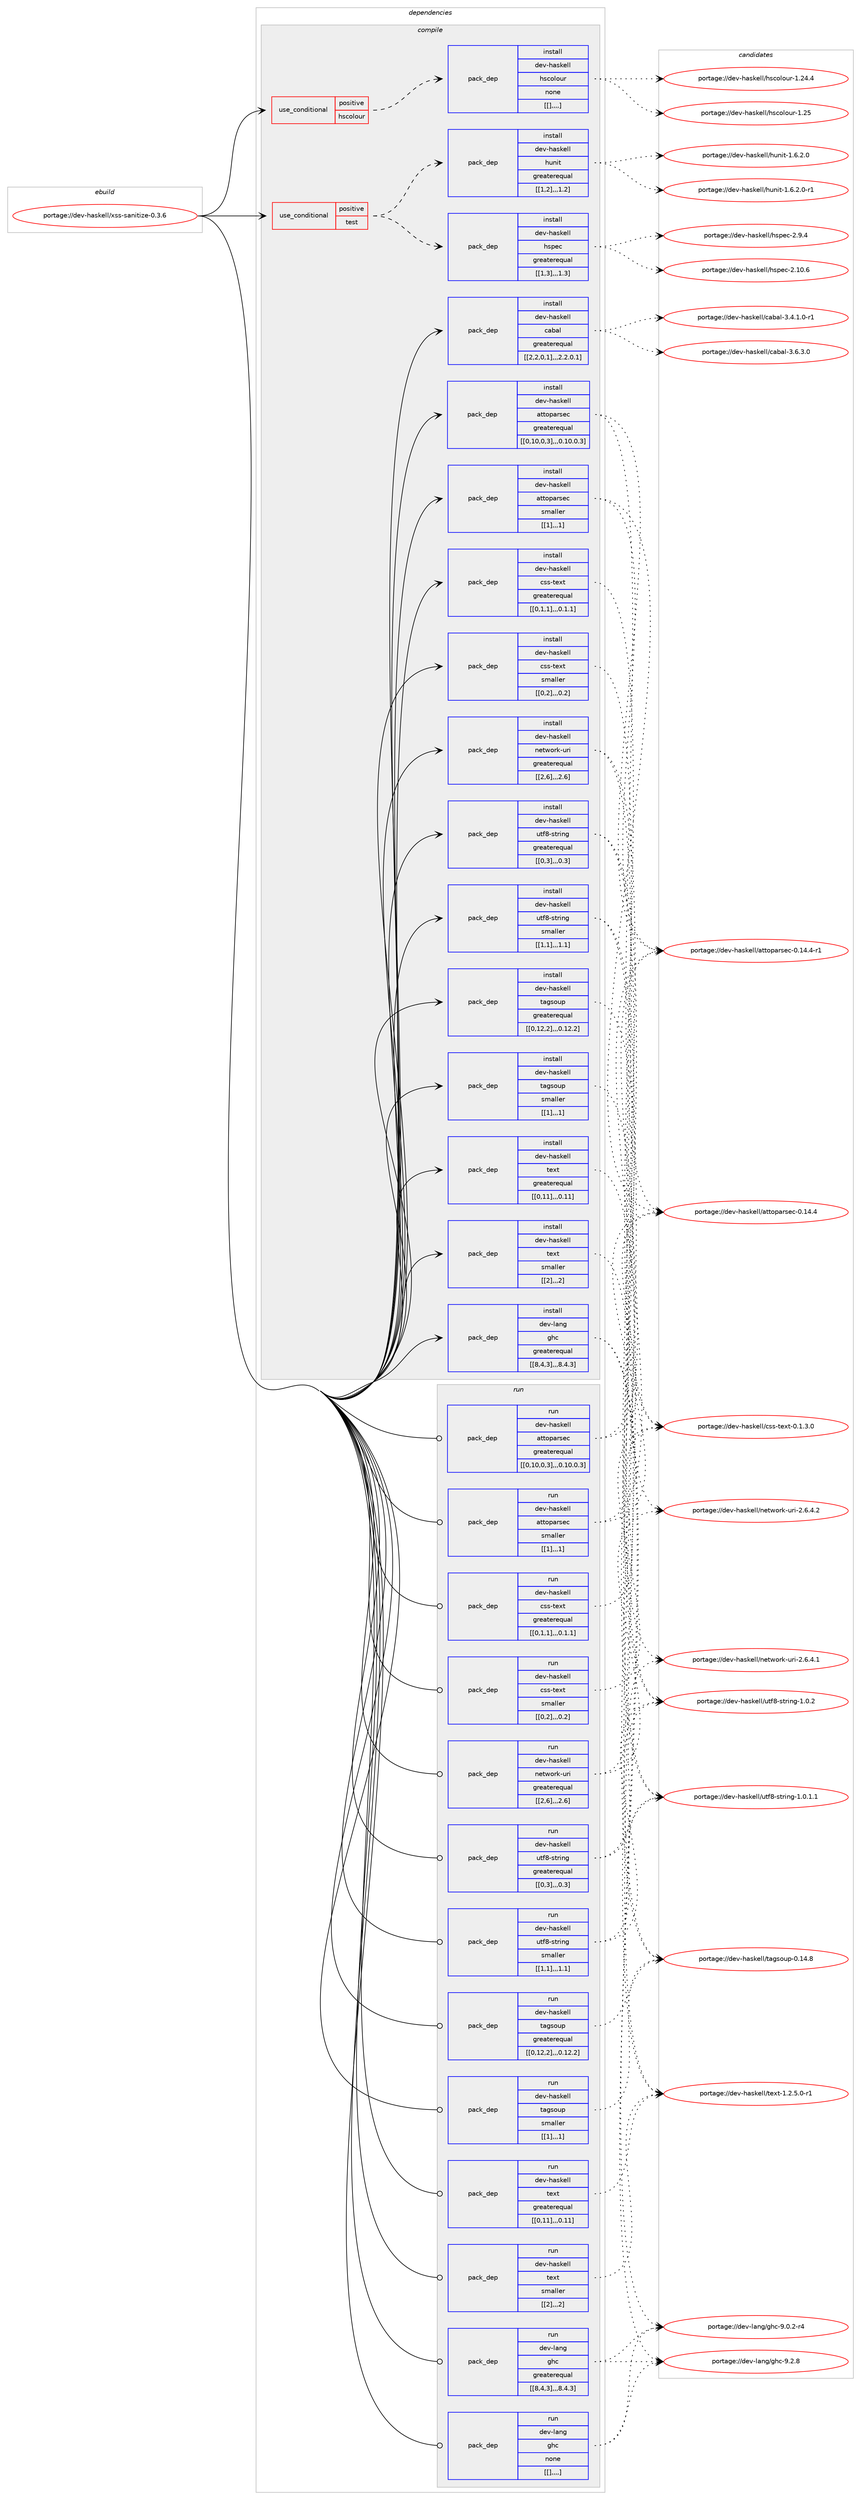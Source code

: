 digraph prolog {

# *************
# Graph options
# *************

newrank=true;
concentrate=true;
compound=true;
graph [rankdir=LR,fontname=Helvetica,fontsize=10,ranksep=1.5];#, ranksep=2.5, nodesep=0.2];
edge  [arrowhead=vee];
node  [fontname=Helvetica,fontsize=10];

# **********
# The ebuild
# **********

subgraph cluster_leftcol {
color=gray;
label=<<i>ebuild</i>>;
id [label="portage://dev-haskell/xss-sanitize-0.3.6", color=red, width=4, href="../dev-haskell/xss-sanitize-0.3.6.svg"];
}

# ****************
# The dependencies
# ****************

subgraph cluster_midcol {
color=gray;
label=<<i>dependencies</i>>;
subgraph cluster_compile {
fillcolor="#eeeeee";
style=filled;
label=<<i>compile</i>>;
subgraph cond23174 {
dependency94909 [label=<<TABLE BORDER="0" CELLBORDER="1" CELLSPACING="0" CELLPADDING="4"><TR><TD ROWSPAN="3" CELLPADDING="10">use_conditional</TD></TR><TR><TD>positive</TD></TR><TR><TD>hscolour</TD></TR></TABLE>>, shape=none, color=red];
subgraph pack70639 {
dependency94929 [label=<<TABLE BORDER="0" CELLBORDER="1" CELLSPACING="0" CELLPADDING="4" WIDTH="220"><TR><TD ROWSPAN="6" CELLPADDING="30">pack_dep</TD></TR><TR><TD WIDTH="110">install</TD></TR><TR><TD>dev-haskell</TD></TR><TR><TD>hscolour</TD></TR><TR><TD>none</TD></TR><TR><TD>[[],,,,]</TD></TR></TABLE>>, shape=none, color=blue];
}
dependency94909:e -> dependency94929:w [weight=20,style="dashed",arrowhead="vee"];
}
id:e -> dependency94909:w [weight=20,style="solid",arrowhead="vee"];
subgraph cond23176 {
dependency94954 [label=<<TABLE BORDER="0" CELLBORDER="1" CELLSPACING="0" CELLPADDING="4"><TR><TD ROWSPAN="3" CELLPADDING="10">use_conditional</TD></TR><TR><TD>positive</TD></TR><TR><TD>test</TD></TR></TABLE>>, shape=none, color=red];
subgraph pack70659 {
dependency94956 [label=<<TABLE BORDER="0" CELLBORDER="1" CELLSPACING="0" CELLPADDING="4" WIDTH="220"><TR><TD ROWSPAN="6" CELLPADDING="30">pack_dep</TD></TR><TR><TD WIDTH="110">install</TD></TR><TR><TD>dev-haskell</TD></TR><TR><TD>hspec</TD></TR><TR><TD>greaterequal</TD></TR><TR><TD>[[1,3],,,1.3]</TD></TR></TABLE>>, shape=none, color=blue];
}
dependency94954:e -> dependency94956:w [weight=20,style="dashed",arrowhead="vee"];
subgraph pack70698 {
dependency95028 [label=<<TABLE BORDER="0" CELLBORDER="1" CELLSPACING="0" CELLPADDING="4" WIDTH="220"><TR><TD ROWSPAN="6" CELLPADDING="30">pack_dep</TD></TR><TR><TD WIDTH="110">install</TD></TR><TR><TD>dev-haskell</TD></TR><TR><TD>hunit</TD></TR><TR><TD>greaterequal</TD></TR><TR><TD>[[1,2],,,1.2]</TD></TR></TABLE>>, shape=none, color=blue];
}
dependency94954:e -> dependency95028:w [weight=20,style="dashed",arrowhead="vee"];
}
id:e -> dependency94954:w [weight=20,style="solid",arrowhead="vee"];
subgraph pack70735 {
dependency95079 [label=<<TABLE BORDER="0" CELLBORDER="1" CELLSPACING="0" CELLPADDING="4" WIDTH="220"><TR><TD ROWSPAN="6" CELLPADDING="30">pack_dep</TD></TR><TR><TD WIDTH="110">install</TD></TR><TR><TD>dev-haskell</TD></TR><TR><TD>attoparsec</TD></TR><TR><TD>greaterequal</TD></TR><TR><TD>[[0,10,0,3],,,0.10.0.3]</TD></TR></TABLE>>, shape=none, color=blue];
}
id:e -> dependency95079:w [weight=20,style="solid",arrowhead="vee"];
subgraph pack70797 {
dependency95133 [label=<<TABLE BORDER="0" CELLBORDER="1" CELLSPACING="0" CELLPADDING="4" WIDTH="220"><TR><TD ROWSPAN="6" CELLPADDING="30">pack_dep</TD></TR><TR><TD WIDTH="110">install</TD></TR><TR><TD>dev-haskell</TD></TR><TR><TD>attoparsec</TD></TR><TR><TD>smaller</TD></TR><TR><TD>[[1],,,1]</TD></TR></TABLE>>, shape=none, color=blue];
}
id:e -> dependency95133:w [weight=20,style="solid",arrowhead="vee"];
subgraph pack70833 {
dependency95135 [label=<<TABLE BORDER="0" CELLBORDER="1" CELLSPACING="0" CELLPADDING="4" WIDTH="220"><TR><TD ROWSPAN="6" CELLPADDING="30">pack_dep</TD></TR><TR><TD WIDTH="110">install</TD></TR><TR><TD>dev-haskell</TD></TR><TR><TD>cabal</TD></TR><TR><TD>greaterequal</TD></TR><TR><TD>[[2,2,0,1],,,2.2.0.1]</TD></TR></TABLE>>, shape=none, color=blue];
}
id:e -> dependency95135:w [weight=20,style="solid",arrowhead="vee"];
subgraph pack70866 {
dependency95173 [label=<<TABLE BORDER="0" CELLBORDER="1" CELLSPACING="0" CELLPADDING="4" WIDTH="220"><TR><TD ROWSPAN="6" CELLPADDING="30">pack_dep</TD></TR><TR><TD WIDTH="110">install</TD></TR><TR><TD>dev-haskell</TD></TR><TR><TD>css-text</TD></TR><TR><TD>greaterequal</TD></TR><TR><TD>[[0,1,1],,,0.1.1]</TD></TR></TABLE>>, shape=none, color=blue];
}
id:e -> dependency95173:w [weight=20,style="solid",arrowhead="vee"];
subgraph pack70918 {
dependency95258 [label=<<TABLE BORDER="0" CELLBORDER="1" CELLSPACING="0" CELLPADDING="4" WIDTH="220"><TR><TD ROWSPAN="6" CELLPADDING="30">pack_dep</TD></TR><TR><TD WIDTH="110">install</TD></TR><TR><TD>dev-haskell</TD></TR><TR><TD>css-text</TD></TR><TR><TD>smaller</TD></TR><TR><TD>[[0,2],,,0.2]</TD></TR></TABLE>>, shape=none, color=blue];
}
id:e -> dependency95258:w [weight=20,style="solid",arrowhead="vee"];
subgraph pack70959 {
dependency95277 [label=<<TABLE BORDER="0" CELLBORDER="1" CELLSPACING="0" CELLPADDING="4" WIDTH="220"><TR><TD ROWSPAN="6" CELLPADDING="30">pack_dep</TD></TR><TR><TD WIDTH="110">install</TD></TR><TR><TD>dev-haskell</TD></TR><TR><TD>network-uri</TD></TR><TR><TD>greaterequal</TD></TR><TR><TD>[[2,6],,,2.6]</TD></TR></TABLE>>, shape=none, color=blue];
}
id:e -> dependency95277:w [weight=20,style="solid",arrowhead="vee"];
subgraph pack71000 {
dependency95365 [label=<<TABLE BORDER="0" CELLBORDER="1" CELLSPACING="0" CELLPADDING="4" WIDTH="220"><TR><TD ROWSPAN="6" CELLPADDING="30">pack_dep</TD></TR><TR><TD WIDTH="110">install</TD></TR><TR><TD>dev-haskell</TD></TR><TR><TD>tagsoup</TD></TR><TR><TD>greaterequal</TD></TR><TR><TD>[[0,12,2],,,0.12.2]</TD></TR></TABLE>>, shape=none, color=blue];
}
id:e -> dependency95365:w [weight=20,style="solid",arrowhead="vee"];
subgraph pack71041 {
dependency95370 [label=<<TABLE BORDER="0" CELLBORDER="1" CELLSPACING="0" CELLPADDING="4" WIDTH="220"><TR><TD ROWSPAN="6" CELLPADDING="30">pack_dep</TD></TR><TR><TD WIDTH="110">install</TD></TR><TR><TD>dev-haskell</TD></TR><TR><TD>tagsoup</TD></TR><TR><TD>smaller</TD></TR><TR><TD>[[1],,,1]</TD></TR></TABLE>>, shape=none, color=blue];
}
id:e -> dependency95370:w [weight=20,style="solid",arrowhead="vee"];
subgraph pack71046 {
dependency95376 [label=<<TABLE BORDER="0" CELLBORDER="1" CELLSPACING="0" CELLPADDING="4" WIDTH="220"><TR><TD ROWSPAN="6" CELLPADDING="30">pack_dep</TD></TR><TR><TD WIDTH="110">install</TD></TR><TR><TD>dev-haskell</TD></TR><TR><TD>text</TD></TR><TR><TD>greaterequal</TD></TR><TR><TD>[[0,11],,,0.11]</TD></TR></TABLE>>, shape=none, color=blue];
}
id:e -> dependency95376:w [weight=20,style="solid",arrowhead="vee"];
subgraph pack71055 {
dependency95470 [label=<<TABLE BORDER="0" CELLBORDER="1" CELLSPACING="0" CELLPADDING="4" WIDTH="220"><TR><TD ROWSPAN="6" CELLPADDING="30">pack_dep</TD></TR><TR><TD WIDTH="110">install</TD></TR><TR><TD>dev-haskell</TD></TR><TR><TD>text</TD></TR><TR><TD>smaller</TD></TR><TR><TD>[[2],,,2]</TD></TR></TABLE>>, shape=none, color=blue];
}
id:e -> dependency95470:w [weight=20,style="solid",arrowhead="vee"];
subgraph pack71192 {
dependency95547 [label=<<TABLE BORDER="0" CELLBORDER="1" CELLSPACING="0" CELLPADDING="4" WIDTH="220"><TR><TD ROWSPAN="6" CELLPADDING="30">pack_dep</TD></TR><TR><TD WIDTH="110">install</TD></TR><TR><TD>dev-haskell</TD></TR><TR><TD>utf8-string</TD></TR><TR><TD>greaterequal</TD></TR><TR><TD>[[0,3],,,0.3]</TD></TR></TABLE>>, shape=none, color=blue];
}
id:e -> dependency95547:w [weight=20,style="solid",arrowhead="vee"];
subgraph pack71225 {
dependency95582 [label=<<TABLE BORDER="0" CELLBORDER="1" CELLSPACING="0" CELLPADDING="4" WIDTH="220"><TR><TD ROWSPAN="6" CELLPADDING="30">pack_dep</TD></TR><TR><TD WIDTH="110">install</TD></TR><TR><TD>dev-haskell</TD></TR><TR><TD>utf8-string</TD></TR><TR><TD>smaller</TD></TR><TR><TD>[[1,1],,,1.1]</TD></TR></TABLE>>, shape=none, color=blue];
}
id:e -> dependency95582:w [weight=20,style="solid",arrowhead="vee"];
subgraph pack71249 {
dependency95638 [label=<<TABLE BORDER="0" CELLBORDER="1" CELLSPACING="0" CELLPADDING="4" WIDTH="220"><TR><TD ROWSPAN="6" CELLPADDING="30">pack_dep</TD></TR><TR><TD WIDTH="110">install</TD></TR><TR><TD>dev-lang</TD></TR><TR><TD>ghc</TD></TR><TR><TD>greaterequal</TD></TR><TR><TD>[[8,4,3],,,8.4.3]</TD></TR></TABLE>>, shape=none, color=blue];
}
id:e -> dependency95638:w [weight=20,style="solid",arrowhead="vee"];
}
subgraph cluster_compileandrun {
fillcolor="#eeeeee";
style=filled;
label=<<i>compile and run</i>>;
}
subgraph cluster_run {
fillcolor="#eeeeee";
style=filled;
label=<<i>run</i>>;
subgraph pack71369 {
dependency95720 [label=<<TABLE BORDER="0" CELLBORDER="1" CELLSPACING="0" CELLPADDING="4" WIDTH="220"><TR><TD ROWSPAN="6" CELLPADDING="30">pack_dep</TD></TR><TR><TD WIDTH="110">run</TD></TR><TR><TD>dev-haskell</TD></TR><TR><TD>attoparsec</TD></TR><TR><TD>greaterequal</TD></TR><TR><TD>[[0,10,0,3],,,0.10.0.3]</TD></TR></TABLE>>, shape=none, color=blue];
}
id:e -> dependency95720:w [weight=20,style="solid",arrowhead="odot"];
subgraph pack71374 {
dependency95755 [label=<<TABLE BORDER="0" CELLBORDER="1" CELLSPACING="0" CELLPADDING="4" WIDTH="220"><TR><TD ROWSPAN="6" CELLPADDING="30">pack_dep</TD></TR><TR><TD WIDTH="110">run</TD></TR><TR><TD>dev-haskell</TD></TR><TR><TD>attoparsec</TD></TR><TR><TD>smaller</TD></TR><TR><TD>[[1],,,1]</TD></TR></TABLE>>, shape=none, color=blue];
}
id:e -> dependency95755:w [weight=20,style="solid",arrowhead="odot"];
subgraph pack71444 {
dependency95792 [label=<<TABLE BORDER="0" CELLBORDER="1" CELLSPACING="0" CELLPADDING="4" WIDTH="220"><TR><TD ROWSPAN="6" CELLPADDING="30">pack_dep</TD></TR><TR><TD WIDTH="110">run</TD></TR><TR><TD>dev-haskell</TD></TR><TR><TD>css-text</TD></TR><TR><TD>greaterequal</TD></TR><TR><TD>[[0,1,1],,,0.1.1]</TD></TR></TABLE>>, shape=none, color=blue];
}
id:e -> dependency95792:w [weight=20,style="solid",arrowhead="odot"];
subgraph pack71447 {
dependency95795 [label=<<TABLE BORDER="0" CELLBORDER="1" CELLSPACING="0" CELLPADDING="4" WIDTH="220"><TR><TD ROWSPAN="6" CELLPADDING="30">pack_dep</TD></TR><TR><TD WIDTH="110">run</TD></TR><TR><TD>dev-haskell</TD></TR><TR><TD>css-text</TD></TR><TR><TD>smaller</TD></TR><TR><TD>[[0,2],,,0.2]</TD></TR></TABLE>>, shape=none, color=blue];
}
id:e -> dependency95795:w [weight=20,style="solid",arrowhead="odot"];
subgraph pack71477 {
dependency95866 [label=<<TABLE BORDER="0" CELLBORDER="1" CELLSPACING="0" CELLPADDING="4" WIDTH="220"><TR><TD ROWSPAN="6" CELLPADDING="30">pack_dep</TD></TR><TR><TD WIDTH="110">run</TD></TR><TR><TD>dev-haskell</TD></TR><TR><TD>network-uri</TD></TR><TR><TD>greaterequal</TD></TR><TR><TD>[[2,6],,,2.6]</TD></TR></TABLE>>, shape=none, color=blue];
}
id:e -> dependency95866:w [weight=20,style="solid",arrowhead="odot"];
subgraph pack71525 {
dependency95910 [label=<<TABLE BORDER="0" CELLBORDER="1" CELLSPACING="0" CELLPADDING="4" WIDTH="220"><TR><TD ROWSPAN="6" CELLPADDING="30">pack_dep</TD></TR><TR><TD WIDTH="110">run</TD></TR><TR><TD>dev-haskell</TD></TR><TR><TD>tagsoup</TD></TR><TR><TD>greaterequal</TD></TR><TR><TD>[[0,12,2],,,0.12.2]</TD></TR></TABLE>>, shape=none, color=blue];
}
id:e -> dependency95910:w [weight=20,style="solid",arrowhead="odot"];
subgraph pack71549 {
dependency95918 [label=<<TABLE BORDER="0" CELLBORDER="1" CELLSPACING="0" CELLPADDING="4" WIDTH="220"><TR><TD ROWSPAN="6" CELLPADDING="30">pack_dep</TD></TR><TR><TD WIDTH="110">run</TD></TR><TR><TD>dev-haskell</TD></TR><TR><TD>tagsoup</TD></TR><TR><TD>smaller</TD></TR><TR><TD>[[1],,,1]</TD></TR></TABLE>>, shape=none, color=blue];
}
id:e -> dependency95918:w [weight=20,style="solid",arrowhead="odot"];
subgraph pack71559 {
dependency95926 [label=<<TABLE BORDER="0" CELLBORDER="1" CELLSPACING="0" CELLPADDING="4" WIDTH="220"><TR><TD ROWSPAN="6" CELLPADDING="30">pack_dep</TD></TR><TR><TD WIDTH="110">run</TD></TR><TR><TD>dev-haskell</TD></TR><TR><TD>text</TD></TR><TR><TD>greaterequal</TD></TR><TR><TD>[[0,11],,,0.11]</TD></TR></TABLE>>, shape=none, color=blue];
}
id:e -> dependency95926:w [weight=20,style="solid",arrowhead="odot"];
subgraph pack71566 {
dependency95950 [label=<<TABLE BORDER="0" CELLBORDER="1" CELLSPACING="0" CELLPADDING="4" WIDTH="220"><TR><TD ROWSPAN="6" CELLPADDING="30">pack_dep</TD></TR><TR><TD WIDTH="110">run</TD></TR><TR><TD>dev-haskell</TD></TR><TR><TD>text</TD></TR><TR><TD>smaller</TD></TR><TR><TD>[[2],,,2]</TD></TR></TABLE>>, shape=none, color=blue];
}
id:e -> dependency95950:w [weight=20,style="solid",arrowhead="odot"];
subgraph pack71622 {
dependency95995 [label=<<TABLE BORDER="0" CELLBORDER="1" CELLSPACING="0" CELLPADDING="4" WIDTH="220"><TR><TD ROWSPAN="6" CELLPADDING="30">pack_dep</TD></TR><TR><TD WIDTH="110">run</TD></TR><TR><TD>dev-haskell</TD></TR><TR><TD>utf8-string</TD></TR><TR><TD>greaterequal</TD></TR><TR><TD>[[0,3],,,0.3]</TD></TR></TABLE>>, shape=none, color=blue];
}
id:e -> dependency95995:w [weight=20,style="solid",arrowhead="odot"];
subgraph pack71628 {
dependency96055 [label=<<TABLE BORDER="0" CELLBORDER="1" CELLSPACING="0" CELLPADDING="4" WIDTH="220"><TR><TD ROWSPAN="6" CELLPADDING="30">pack_dep</TD></TR><TR><TD WIDTH="110">run</TD></TR><TR><TD>dev-haskell</TD></TR><TR><TD>utf8-string</TD></TR><TR><TD>smaller</TD></TR><TR><TD>[[1,1],,,1.1]</TD></TR></TABLE>>, shape=none, color=blue];
}
id:e -> dependency96055:w [weight=20,style="solid",arrowhead="odot"];
subgraph pack71681 {
dependency96058 [label=<<TABLE BORDER="0" CELLBORDER="1" CELLSPACING="0" CELLPADDING="4" WIDTH="220"><TR><TD ROWSPAN="6" CELLPADDING="30">pack_dep</TD></TR><TR><TD WIDTH="110">run</TD></TR><TR><TD>dev-lang</TD></TR><TR><TD>ghc</TD></TR><TR><TD>greaterequal</TD></TR><TR><TD>[[8,4,3],,,8.4.3]</TD></TR></TABLE>>, shape=none, color=blue];
}
id:e -> dependency96058:w [weight=20,style="solid",arrowhead="odot"];
subgraph pack71685 {
dependency96063 [label=<<TABLE BORDER="0" CELLBORDER="1" CELLSPACING="0" CELLPADDING="4" WIDTH="220"><TR><TD ROWSPAN="6" CELLPADDING="30">pack_dep</TD></TR><TR><TD WIDTH="110">run</TD></TR><TR><TD>dev-lang</TD></TR><TR><TD>ghc</TD></TR><TR><TD>none</TD></TR><TR><TD>[[],,,,]</TD></TR></TABLE>>, shape=none, color=blue];
}
id:e -> dependency96063:w [weight=20,style="solid",arrowhead="odot"];
}
}

# **************
# The candidates
# **************

subgraph cluster_choices {
rank=same;
color=gray;
label=<<i>candidates</i>>;

subgraph choice70382 {
color=black;
nodesep=1;
choice100101118451049711510710110810847104115991111081111171144549465053 [label="portage://dev-haskell/hscolour-1.25", color=red, width=4,href="../dev-haskell/hscolour-1.25.svg"];
choice1001011184510497115107101108108471041159911110811111711445494650524652 [label="portage://dev-haskell/hscolour-1.24.4", color=red, width=4,href="../dev-haskell/hscolour-1.24.4.svg"];
dependency94929:e -> choice100101118451049711510710110810847104115991111081111171144549465053:w [style=dotted,weight="100"];
dependency94929:e -> choice1001011184510497115107101108108471041159911110811111711445494650524652:w [style=dotted,weight="100"];
}
subgraph choice70405 {
color=black;
nodesep=1;
choice1001011184510497115107101108108471041151121019945504649484654 [label="portage://dev-haskell/hspec-2.10.6", color=red, width=4,href="../dev-haskell/hspec-2.10.6.svg"];
choice10010111845104971151071011081084710411511210199455046574652 [label="portage://dev-haskell/hspec-2.9.4", color=red, width=4,href="../dev-haskell/hspec-2.9.4.svg"];
dependency94956:e -> choice1001011184510497115107101108108471041151121019945504649484654:w [style=dotted,weight="100"];
dependency94956:e -> choice10010111845104971151071011081084710411511210199455046574652:w [style=dotted,weight="100"];
}
subgraph choice70407 {
color=black;
nodesep=1;
choice10010111845104971151071011081084710411711010511645494654465046484511449 [label="portage://dev-haskell/hunit-1.6.2.0-r1", color=red, width=4,href="../dev-haskell/hunit-1.6.2.0-r1.svg"];
choice1001011184510497115107101108108471041171101051164549465446504648 [label="portage://dev-haskell/hunit-1.6.2.0", color=red, width=4,href="../dev-haskell/hunit-1.6.2.0.svg"];
dependency95028:e -> choice10010111845104971151071011081084710411711010511645494654465046484511449:w [style=dotted,weight="100"];
dependency95028:e -> choice1001011184510497115107101108108471041171101051164549465446504648:w [style=dotted,weight="100"];
}
subgraph choice70446 {
color=black;
nodesep=1;
choice100101118451049711510710110810847971161161111129711411510199454846495246524511449 [label="portage://dev-haskell/attoparsec-0.14.4-r1", color=red, width=4,href="../dev-haskell/attoparsec-0.14.4-r1.svg"];
choice10010111845104971151071011081084797116116111112971141151019945484649524652 [label="portage://dev-haskell/attoparsec-0.14.4", color=red, width=4,href="../dev-haskell/attoparsec-0.14.4.svg"];
dependency95079:e -> choice100101118451049711510710110810847971161161111129711411510199454846495246524511449:w [style=dotted,weight="100"];
dependency95079:e -> choice10010111845104971151071011081084797116116111112971141151019945484649524652:w [style=dotted,weight="100"];
}
subgraph choice70467 {
color=black;
nodesep=1;
choice100101118451049711510710110810847971161161111129711411510199454846495246524511449 [label="portage://dev-haskell/attoparsec-0.14.4-r1", color=red, width=4,href="../dev-haskell/attoparsec-0.14.4-r1.svg"];
choice10010111845104971151071011081084797116116111112971141151019945484649524652 [label="portage://dev-haskell/attoparsec-0.14.4", color=red, width=4,href="../dev-haskell/attoparsec-0.14.4.svg"];
dependency95133:e -> choice100101118451049711510710110810847971161161111129711411510199454846495246524511449:w [style=dotted,weight="100"];
dependency95133:e -> choice10010111845104971151071011081084797116116111112971141151019945484649524652:w [style=dotted,weight="100"];
}
subgraph choice70545 {
color=black;
nodesep=1;
choice100101118451049711510710110810847999798971084551465446514648 [label="portage://dev-haskell/cabal-3.6.3.0", color=red, width=4,href="../dev-haskell/cabal-3.6.3.0.svg"];
choice1001011184510497115107101108108479997989710845514652464946484511449 [label="portage://dev-haskell/cabal-3.4.1.0-r1", color=red, width=4,href="../dev-haskell/cabal-3.4.1.0-r1.svg"];
dependency95135:e -> choice100101118451049711510710110810847999798971084551465446514648:w [style=dotted,weight="100"];
dependency95135:e -> choice1001011184510497115107101108108479997989710845514652464946484511449:w [style=dotted,weight="100"];
}
subgraph choice70548 {
color=black;
nodesep=1;
choice10010111845104971151071011081084799115115451161011201164548464946514648 [label="portage://dev-haskell/css-text-0.1.3.0", color=red, width=4,href="../dev-haskell/css-text-0.1.3.0.svg"];
dependency95173:e -> choice10010111845104971151071011081084799115115451161011201164548464946514648:w [style=dotted,weight="100"];
}
subgraph choice70550 {
color=black;
nodesep=1;
choice10010111845104971151071011081084799115115451161011201164548464946514648 [label="portage://dev-haskell/css-text-0.1.3.0", color=red, width=4,href="../dev-haskell/css-text-0.1.3.0.svg"];
dependency95258:e -> choice10010111845104971151071011081084799115115451161011201164548464946514648:w [style=dotted,weight="100"];
}
subgraph choice70563 {
color=black;
nodesep=1;
choice100101118451049711510710110810847110101116119111114107451171141054550465446524650 [label="portage://dev-haskell/network-uri-2.6.4.2", color=red, width=4,href="../dev-haskell/network-uri-2.6.4.2.svg"];
choice100101118451049711510710110810847110101116119111114107451171141054550465446524649 [label="portage://dev-haskell/network-uri-2.6.4.1", color=red, width=4,href="../dev-haskell/network-uri-2.6.4.1.svg"];
dependency95277:e -> choice100101118451049711510710110810847110101116119111114107451171141054550465446524650:w [style=dotted,weight="100"];
dependency95277:e -> choice100101118451049711510710110810847110101116119111114107451171141054550465446524649:w [style=dotted,weight="100"];
}
subgraph choice70564 {
color=black;
nodesep=1;
choice1001011184510497115107101108108471169710311511111711245484649524656 [label="portage://dev-haskell/tagsoup-0.14.8", color=red, width=4,href="../dev-haskell/tagsoup-0.14.8.svg"];
dependency95365:e -> choice1001011184510497115107101108108471169710311511111711245484649524656:w [style=dotted,weight="100"];
}
subgraph choice70590 {
color=black;
nodesep=1;
choice1001011184510497115107101108108471169710311511111711245484649524656 [label="portage://dev-haskell/tagsoup-0.14.8", color=red, width=4,href="../dev-haskell/tagsoup-0.14.8.svg"];
dependency95370:e -> choice1001011184510497115107101108108471169710311511111711245484649524656:w [style=dotted,weight="100"];
}
subgraph choice70616 {
color=black;
nodesep=1;
choice10010111845104971151071011081084711610112011645494650465346484511449 [label="portage://dev-haskell/text-1.2.5.0-r1", color=red, width=4,href="../dev-haskell/text-1.2.5.0-r1.svg"];
dependency95376:e -> choice10010111845104971151071011081084711610112011645494650465346484511449:w [style=dotted,weight="100"];
}
subgraph choice70656 {
color=black;
nodesep=1;
choice10010111845104971151071011081084711610112011645494650465346484511449 [label="portage://dev-haskell/text-1.2.5.0-r1", color=red, width=4,href="../dev-haskell/text-1.2.5.0-r1.svg"];
dependency95470:e -> choice10010111845104971151071011081084711610112011645494650465346484511449:w [style=dotted,weight="100"];
}
subgraph choice70659 {
color=black;
nodesep=1;
choice1001011184510497115107101108108471171161025645115116114105110103454946484650 [label="portage://dev-haskell/utf8-string-1.0.2", color=red, width=4,href="../dev-haskell/utf8-string-1.0.2.svg"];
choice10010111845104971151071011081084711711610256451151161141051101034549464846494649 [label="portage://dev-haskell/utf8-string-1.0.1.1", color=red, width=4,href="../dev-haskell/utf8-string-1.0.1.1.svg"];
dependency95547:e -> choice1001011184510497115107101108108471171161025645115116114105110103454946484650:w [style=dotted,weight="100"];
dependency95547:e -> choice10010111845104971151071011081084711711610256451151161141051101034549464846494649:w [style=dotted,weight="100"];
}
subgraph choice70706 {
color=black;
nodesep=1;
choice1001011184510497115107101108108471171161025645115116114105110103454946484650 [label="portage://dev-haskell/utf8-string-1.0.2", color=red, width=4,href="../dev-haskell/utf8-string-1.0.2.svg"];
choice10010111845104971151071011081084711711610256451151161141051101034549464846494649 [label="portage://dev-haskell/utf8-string-1.0.1.1", color=red, width=4,href="../dev-haskell/utf8-string-1.0.1.1.svg"];
dependency95582:e -> choice1001011184510497115107101108108471171161025645115116114105110103454946484650:w [style=dotted,weight="100"];
dependency95582:e -> choice10010111845104971151071011081084711711610256451151161141051101034549464846494649:w [style=dotted,weight="100"];
}
subgraph choice70708 {
color=black;
nodesep=1;
choice10010111845108971101034710310499455746504656 [label="portage://dev-lang/ghc-9.2.8", color=red, width=4,href="../dev-lang/ghc-9.2.8.svg"];
choice100101118451089711010347103104994557464846504511452 [label="portage://dev-lang/ghc-9.0.2-r4", color=red, width=4,href="../dev-lang/ghc-9.0.2-r4.svg"];
dependency95638:e -> choice10010111845108971101034710310499455746504656:w [style=dotted,weight="100"];
dependency95638:e -> choice100101118451089711010347103104994557464846504511452:w [style=dotted,weight="100"];
}
subgraph choice70711 {
color=black;
nodesep=1;
choice100101118451049711510710110810847971161161111129711411510199454846495246524511449 [label="portage://dev-haskell/attoparsec-0.14.4-r1", color=red, width=4,href="../dev-haskell/attoparsec-0.14.4-r1.svg"];
choice10010111845104971151071011081084797116116111112971141151019945484649524652 [label="portage://dev-haskell/attoparsec-0.14.4", color=red, width=4,href="../dev-haskell/attoparsec-0.14.4.svg"];
dependency95720:e -> choice100101118451049711510710110810847971161161111129711411510199454846495246524511449:w [style=dotted,weight="100"];
dependency95720:e -> choice10010111845104971151071011081084797116116111112971141151019945484649524652:w [style=dotted,weight="100"];
}
subgraph choice70738 {
color=black;
nodesep=1;
choice100101118451049711510710110810847971161161111129711411510199454846495246524511449 [label="portage://dev-haskell/attoparsec-0.14.4-r1", color=red, width=4,href="../dev-haskell/attoparsec-0.14.4-r1.svg"];
choice10010111845104971151071011081084797116116111112971141151019945484649524652 [label="portage://dev-haskell/attoparsec-0.14.4", color=red, width=4,href="../dev-haskell/attoparsec-0.14.4.svg"];
dependency95755:e -> choice100101118451049711510710110810847971161161111129711411510199454846495246524511449:w [style=dotted,weight="100"];
dependency95755:e -> choice10010111845104971151071011081084797116116111112971141151019945484649524652:w [style=dotted,weight="100"];
}
subgraph choice70744 {
color=black;
nodesep=1;
choice10010111845104971151071011081084799115115451161011201164548464946514648 [label="portage://dev-haskell/css-text-0.1.3.0", color=red, width=4,href="../dev-haskell/css-text-0.1.3.0.svg"];
dependency95792:e -> choice10010111845104971151071011081084799115115451161011201164548464946514648:w [style=dotted,weight="100"];
}
subgraph choice70746 {
color=black;
nodesep=1;
choice10010111845104971151071011081084799115115451161011201164548464946514648 [label="portage://dev-haskell/css-text-0.1.3.0", color=red, width=4,href="../dev-haskell/css-text-0.1.3.0.svg"];
dependency95795:e -> choice10010111845104971151071011081084799115115451161011201164548464946514648:w [style=dotted,weight="100"];
}
subgraph choice70783 {
color=black;
nodesep=1;
choice100101118451049711510710110810847110101116119111114107451171141054550465446524650 [label="portage://dev-haskell/network-uri-2.6.4.2", color=red, width=4,href="../dev-haskell/network-uri-2.6.4.2.svg"];
choice100101118451049711510710110810847110101116119111114107451171141054550465446524649 [label="portage://dev-haskell/network-uri-2.6.4.1", color=red, width=4,href="../dev-haskell/network-uri-2.6.4.1.svg"];
dependency95866:e -> choice100101118451049711510710110810847110101116119111114107451171141054550465446524650:w [style=dotted,weight="100"];
dependency95866:e -> choice100101118451049711510710110810847110101116119111114107451171141054550465446524649:w [style=dotted,weight="100"];
}
subgraph choice70784 {
color=black;
nodesep=1;
choice1001011184510497115107101108108471169710311511111711245484649524656 [label="portage://dev-haskell/tagsoup-0.14.8", color=red, width=4,href="../dev-haskell/tagsoup-0.14.8.svg"];
dependency95910:e -> choice1001011184510497115107101108108471169710311511111711245484649524656:w [style=dotted,weight="100"];
}
subgraph choice70799 {
color=black;
nodesep=1;
choice1001011184510497115107101108108471169710311511111711245484649524656 [label="portage://dev-haskell/tagsoup-0.14.8", color=red, width=4,href="../dev-haskell/tagsoup-0.14.8.svg"];
dependency95918:e -> choice1001011184510497115107101108108471169710311511111711245484649524656:w [style=dotted,weight="100"];
}
subgraph choice70818 {
color=black;
nodesep=1;
choice10010111845104971151071011081084711610112011645494650465346484511449 [label="portage://dev-haskell/text-1.2.5.0-r1", color=red, width=4,href="../dev-haskell/text-1.2.5.0-r1.svg"];
dependency95926:e -> choice10010111845104971151071011081084711610112011645494650465346484511449:w [style=dotted,weight="100"];
}
subgraph choice70848 {
color=black;
nodesep=1;
choice10010111845104971151071011081084711610112011645494650465346484511449 [label="portage://dev-haskell/text-1.2.5.0-r1", color=red, width=4,href="../dev-haskell/text-1.2.5.0-r1.svg"];
dependency95950:e -> choice10010111845104971151071011081084711610112011645494650465346484511449:w [style=dotted,weight="100"];
}
subgraph choice70850 {
color=black;
nodesep=1;
choice1001011184510497115107101108108471171161025645115116114105110103454946484650 [label="portage://dev-haskell/utf8-string-1.0.2", color=red, width=4,href="../dev-haskell/utf8-string-1.0.2.svg"];
choice10010111845104971151071011081084711711610256451151161141051101034549464846494649 [label="portage://dev-haskell/utf8-string-1.0.1.1", color=red, width=4,href="../dev-haskell/utf8-string-1.0.1.1.svg"];
dependency95995:e -> choice1001011184510497115107101108108471171161025645115116114105110103454946484650:w [style=dotted,weight="100"];
dependency95995:e -> choice10010111845104971151071011081084711711610256451151161141051101034549464846494649:w [style=dotted,weight="100"];
}
subgraph choice70856 {
color=black;
nodesep=1;
choice1001011184510497115107101108108471171161025645115116114105110103454946484650 [label="portage://dev-haskell/utf8-string-1.0.2", color=red, width=4,href="../dev-haskell/utf8-string-1.0.2.svg"];
choice10010111845104971151071011081084711711610256451151161141051101034549464846494649 [label="portage://dev-haskell/utf8-string-1.0.1.1", color=red, width=4,href="../dev-haskell/utf8-string-1.0.1.1.svg"];
dependency96055:e -> choice1001011184510497115107101108108471171161025645115116114105110103454946484650:w [style=dotted,weight="100"];
dependency96055:e -> choice10010111845104971151071011081084711711610256451151161141051101034549464846494649:w [style=dotted,weight="100"];
}
subgraph choice70872 {
color=black;
nodesep=1;
choice10010111845108971101034710310499455746504656 [label="portage://dev-lang/ghc-9.2.8", color=red, width=4,href="../dev-lang/ghc-9.2.8.svg"];
choice100101118451089711010347103104994557464846504511452 [label="portage://dev-lang/ghc-9.0.2-r4", color=red, width=4,href="../dev-lang/ghc-9.0.2-r4.svg"];
dependency96058:e -> choice10010111845108971101034710310499455746504656:w [style=dotted,weight="100"];
dependency96058:e -> choice100101118451089711010347103104994557464846504511452:w [style=dotted,weight="100"];
}
subgraph choice70876 {
color=black;
nodesep=1;
choice10010111845108971101034710310499455746504656 [label="portage://dev-lang/ghc-9.2.8", color=red, width=4,href="../dev-lang/ghc-9.2.8.svg"];
choice100101118451089711010347103104994557464846504511452 [label="portage://dev-lang/ghc-9.0.2-r4", color=red, width=4,href="../dev-lang/ghc-9.0.2-r4.svg"];
dependency96063:e -> choice10010111845108971101034710310499455746504656:w [style=dotted,weight="100"];
dependency96063:e -> choice100101118451089711010347103104994557464846504511452:w [style=dotted,weight="100"];
}
}

}
